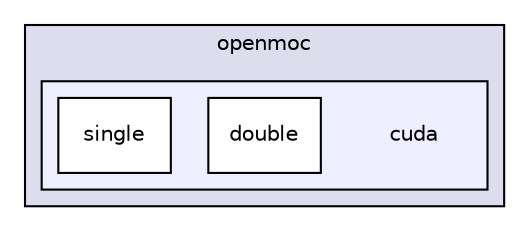 digraph "/home/wbinventor/OpenMOC/openmoc/cuda/" {
  compound=true
  node [ fontsize="10", fontname="Helvetica"];
  edge [ labelfontsize="10", labelfontname="Helvetica"];
  subgraph clusterdir_feeaf68b943d4425f333311e6b81e54f {
    graph [ bgcolor="#ddddee", pencolor="black", label="openmoc" fontname="Helvetica", fontsize="10", URL="dir_feeaf68b943d4425f333311e6b81e54f.html"]
  subgraph clusterdir_5b8d6644a45595a9b7fae4bf845de8d0 {
    graph [ bgcolor="#eeeeff", pencolor="black", label="" URL="dir_5b8d6644a45595a9b7fae4bf845de8d0.html"];
    dir_5b8d6644a45595a9b7fae4bf845de8d0 [shape=plaintext label="cuda"];
    dir_ccf299530439c951617bb2401c4d0846 [shape=box label="double" color="black" fillcolor="white" style="filled" URL="dir_ccf299530439c951617bb2401c4d0846.html"];
    dir_28a87077624fb98cf7792715d6badda6 [shape=box label="single" color="black" fillcolor="white" style="filled" URL="dir_28a87077624fb98cf7792715d6badda6.html"];
  }
  }
}

